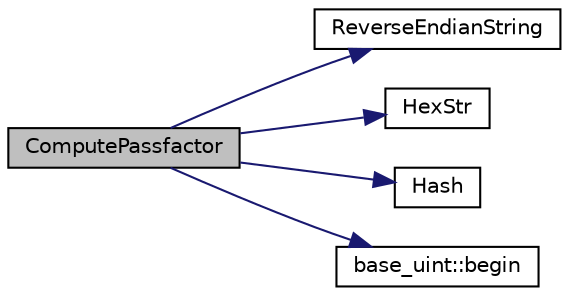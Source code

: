 digraph "ComputePassfactor"
{
  edge [fontname="Helvetica",fontsize="10",labelfontname="Helvetica",labelfontsize="10"];
  node [fontname="Helvetica",fontsize="10",shape=record];
  rankdir="LR";
  Node77 [label="ComputePassfactor",height=0.2,width=0.4,color="black", fillcolor="grey75", style="filled", fontcolor="black"];
  Node77 -> Node78 [color="midnightblue",fontsize="10",style="solid",fontname="Helvetica"];
  Node78 [label="ReverseEndianString",height=0.2,width=0.4,color="black", fillcolor="white", style="filled",URL="$utilstrencodings_8h.html#a699915db9972f1502ab6867bb78d8e01",tooltip="Reverse the endianess of a string. "];
  Node77 -> Node79 [color="midnightblue",fontsize="10",style="solid",fontname="Helvetica"];
  Node79 [label="HexStr",height=0.2,width=0.4,color="black", fillcolor="white", style="filled",URL="$utilstrencodings_8h.html#ace13a819ca4e98c22847d26b3b357e75"];
  Node77 -> Node80 [color="midnightblue",fontsize="10",style="solid",fontname="Helvetica"];
  Node80 [label="Hash",height=0.2,width=0.4,color="black", fillcolor="white", style="filled",URL="$hash_8h.html#a12c5e981d7f5f2850027fd5e932eff61",tooltip="Compute the 256-bit hash of a std::string. "];
  Node77 -> Node81 [color="midnightblue",fontsize="10",style="solid",fontname="Helvetica"];
  Node81 [label="base_uint::begin",height=0.2,width=0.4,color="black", fillcolor="white", style="filled",URL="$classbase__uint.html#aaa32054bf4e8fbb31d54a75f6065174d"];
}
